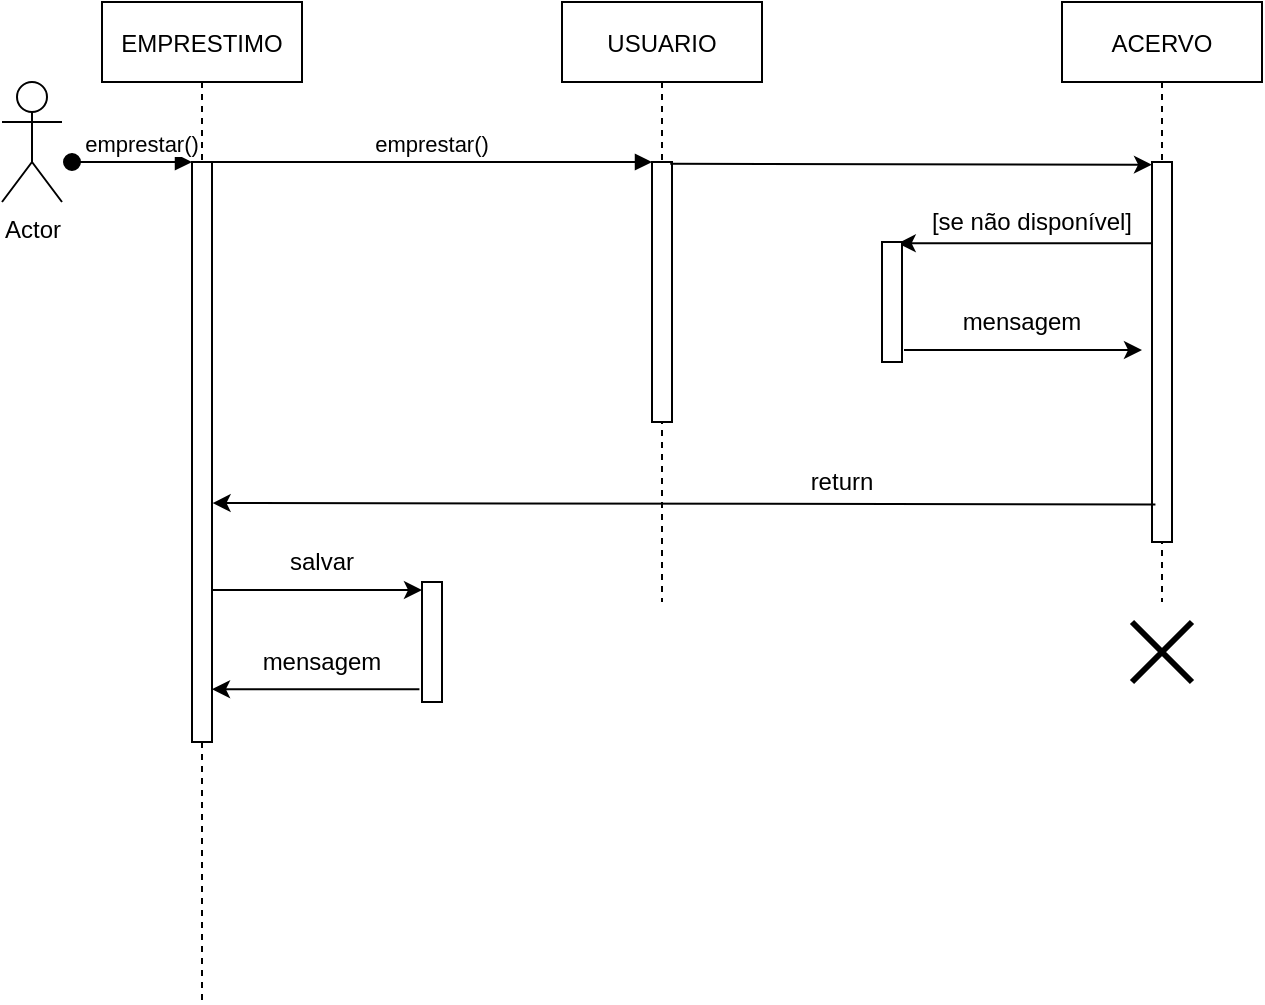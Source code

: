 <mxfile version="13.8.0" type="github">
  <diagram id="kgpKYQtTHZ0yAKxKKP6v" name="Page-1">
    <mxGraphModel dx="1185" dy="662" grid="1" gridSize="10" guides="1" tooltips="1" connect="1" arrows="1" fold="1" page="1" pageScale="1" pageWidth="850" pageHeight="1100" math="0" shadow="0">
      <root>
        <mxCell id="0" />
        <mxCell id="1" parent="0" />
        <mxCell id="3nuBFxr9cyL0pnOWT2aG-1" value="EMPRESTIMO" style="shape=umlLifeline;perimeter=lifelinePerimeter;container=1;collapsible=0;recursiveResize=0;rounded=0;shadow=0;strokeWidth=1;" parent="1" vertex="1">
          <mxGeometry x="110" y="80" width="100" height="500" as="geometry" />
        </mxCell>
        <mxCell id="3nuBFxr9cyL0pnOWT2aG-2" value="" style="points=[];perimeter=orthogonalPerimeter;rounded=0;shadow=0;strokeWidth=1;" parent="3nuBFxr9cyL0pnOWT2aG-1" vertex="1">
          <mxGeometry x="45" y="80" width="10" height="290" as="geometry" />
        </mxCell>
        <mxCell id="3nuBFxr9cyL0pnOWT2aG-3" value="emprestar()" style="verticalAlign=bottom;startArrow=oval;endArrow=block;startSize=8;shadow=0;strokeWidth=1;" parent="3nuBFxr9cyL0pnOWT2aG-1" target="3nuBFxr9cyL0pnOWT2aG-2" edge="1">
          <mxGeometry x="0.167" relative="1" as="geometry">
            <mxPoint x="-15" y="80" as="sourcePoint" />
            <mxPoint as="offset" />
          </mxGeometry>
        </mxCell>
        <mxCell id="3nuBFxr9cyL0pnOWT2aG-5" value="USUARIO" style="shape=umlLifeline;perimeter=lifelinePerimeter;container=1;collapsible=0;recursiveResize=0;rounded=0;shadow=0;strokeWidth=1;" parent="1" vertex="1">
          <mxGeometry x="340" y="80" width="100" height="300" as="geometry" />
        </mxCell>
        <mxCell id="3nuBFxr9cyL0pnOWT2aG-6" value="" style="points=[];perimeter=orthogonalPerimeter;rounded=0;shadow=0;strokeWidth=1;" parent="3nuBFxr9cyL0pnOWT2aG-5" vertex="1">
          <mxGeometry x="45" y="80" width="10" height="130" as="geometry" />
        </mxCell>
        <mxCell id="3nuBFxr9cyL0pnOWT2aG-8" value="emprestar()" style="verticalAlign=bottom;endArrow=block;entryX=0;entryY=0;shadow=0;strokeWidth=1;" parent="1" source="3nuBFxr9cyL0pnOWT2aG-2" target="3nuBFxr9cyL0pnOWT2aG-6" edge="1">
          <mxGeometry relative="1" as="geometry">
            <mxPoint x="275" y="160" as="sourcePoint" />
          </mxGeometry>
        </mxCell>
        <mxCell id="G-zvMkYU_E3-vMsgWcKH-2" value="Actor" style="shape=umlActor;verticalLabelPosition=bottom;verticalAlign=top;html=1;outlineConnect=0;" vertex="1" parent="1">
          <mxGeometry x="60" y="120" width="30" height="60" as="geometry" />
        </mxCell>
        <mxCell id="G-zvMkYU_E3-vMsgWcKH-3" value="ACERVO" style="shape=umlLifeline;perimeter=lifelinePerimeter;container=1;collapsible=0;recursiveResize=0;rounded=0;shadow=0;strokeWidth=1;" vertex="1" parent="1">
          <mxGeometry x="590" y="80" width="100" height="300" as="geometry" />
        </mxCell>
        <mxCell id="G-zvMkYU_E3-vMsgWcKH-4" value="" style="points=[];perimeter=orthogonalPerimeter;rounded=0;shadow=0;strokeWidth=1;" vertex="1" parent="G-zvMkYU_E3-vMsgWcKH-3">
          <mxGeometry x="45" y="80" width="10" height="190" as="geometry" />
        </mxCell>
        <mxCell id="G-zvMkYU_E3-vMsgWcKH-5" value="" style="endArrow=classic;html=1;exitX=0.914;exitY=0.007;exitDx=0;exitDy=0;exitPerimeter=0;entryX=0;entryY=0.007;entryDx=0;entryDy=0;entryPerimeter=0;" edge="1" parent="1" source="3nuBFxr9cyL0pnOWT2aG-6" target="G-zvMkYU_E3-vMsgWcKH-4">
          <mxGeometry width="50" height="50" relative="1" as="geometry">
            <mxPoint x="370" y="270" as="sourcePoint" />
            <mxPoint x="630" y="161" as="targetPoint" />
          </mxGeometry>
        </mxCell>
        <mxCell id="G-zvMkYU_E3-vMsgWcKH-9" value="" style="endArrow=classic;html=1;entryX=0.786;entryY=0.011;entryDx=0;entryDy=0;entryPerimeter=0;" edge="1" parent="1" source="G-zvMkYU_E3-vMsgWcKH-4" target="G-zvMkYU_E3-vMsgWcKH-10">
          <mxGeometry width="50" height="50" relative="1" as="geometry">
            <mxPoint x="550" y="260" as="sourcePoint" />
            <mxPoint x="550" y="201" as="targetPoint" />
          </mxGeometry>
        </mxCell>
        <mxCell id="G-zvMkYU_E3-vMsgWcKH-10" value="" style="points=[];perimeter=orthogonalPerimeter;rounded=0;shadow=0;strokeWidth=1;" vertex="1" parent="1">
          <mxGeometry x="500" y="200" width="10" height="60" as="geometry" />
        </mxCell>
        <mxCell id="G-zvMkYU_E3-vMsgWcKH-11" value="[se não disponível]" style="text;html=1;strokeColor=none;fillColor=none;align=center;verticalAlign=middle;whiteSpace=wrap;rounded=0;" vertex="1" parent="1">
          <mxGeometry x="520" y="180" width="110" height="20" as="geometry" />
        </mxCell>
        <mxCell id="G-zvMkYU_E3-vMsgWcKH-13" value="" style="endArrow=classic;html=1;exitX=1.1;exitY=0.9;exitDx=0;exitDy=0;exitPerimeter=0;" edge="1" parent="1" source="G-zvMkYU_E3-vMsgWcKH-10">
          <mxGeometry width="50" height="50" relative="1" as="geometry">
            <mxPoint x="520" y="258" as="sourcePoint" />
            <mxPoint x="630" y="254" as="targetPoint" />
          </mxGeometry>
        </mxCell>
        <mxCell id="G-zvMkYU_E3-vMsgWcKH-14" value="" style="endArrow=classic;html=1;exitX=0.171;exitY=0.901;exitDx=0;exitDy=0;exitPerimeter=0;entryX=1.029;entryY=0.588;entryDx=0;entryDy=0;entryPerimeter=0;" edge="1" parent="1" source="G-zvMkYU_E3-vMsgWcKH-4" target="3nuBFxr9cyL0pnOWT2aG-2">
          <mxGeometry width="50" height="50" relative="1" as="geometry">
            <mxPoint x="630" y="331" as="sourcePoint" />
            <mxPoint x="230" y="331" as="targetPoint" />
          </mxGeometry>
        </mxCell>
        <mxCell id="G-zvMkYU_E3-vMsgWcKH-16" value="mensagem" style="text;html=1;strokeColor=none;fillColor=none;align=center;verticalAlign=middle;whiteSpace=wrap;rounded=0;" vertex="1" parent="1">
          <mxGeometry x="550" y="230" width="40" height="20" as="geometry" />
        </mxCell>
        <mxCell id="G-zvMkYU_E3-vMsgWcKH-17" value="return" style="text;html=1;strokeColor=none;fillColor=none;align=center;verticalAlign=middle;whiteSpace=wrap;rounded=0;" vertex="1" parent="1">
          <mxGeometry x="460" y="310" width="40" height="20" as="geometry" />
        </mxCell>
        <mxCell id="G-zvMkYU_E3-vMsgWcKH-19" value="" style="endArrow=classic;html=1;" edge="1" parent="1">
          <mxGeometry width="50" height="50" relative="1" as="geometry">
            <mxPoint x="165" y="374" as="sourcePoint" />
            <mxPoint x="270" y="374" as="targetPoint" />
          </mxGeometry>
        </mxCell>
        <mxCell id="G-zvMkYU_E3-vMsgWcKH-21" value="" style="points=[];perimeter=orthogonalPerimeter;rounded=0;shadow=0;strokeWidth=1;" vertex="1" parent="1">
          <mxGeometry x="270" y="370" width="10" height="60" as="geometry" />
        </mxCell>
        <mxCell id="G-zvMkYU_E3-vMsgWcKH-22" value="" style="endArrow=classic;html=1;exitX=-0.129;exitY=0.41;exitDx=0;exitDy=0;exitPerimeter=0;" edge="1" parent="1">
          <mxGeometry width="50" height="50" relative="1" as="geometry">
            <mxPoint x="268.71" y="423.6" as="sourcePoint" />
            <mxPoint x="165" y="423.6" as="targetPoint" />
          </mxGeometry>
        </mxCell>
        <mxCell id="G-zvMkYU_E3-vMsgWcKH-26" value="salvar" style="text;html=1;strokeColor=none;fillColor=none;align=center;verticalAlign=middle;whiteSpace=wrap;rounded=0;" vertex="1" parent="1">
          <mxGeometry x="200" y="350" width="40" height="20" as="geometry" />
        </mxCell>
        <mxCell id="G-zvMkYU_E3-vMsgWcKH-27" value="mensagem" style="text;html=1;strokeColor=none;fillColor=none;align=center;verticalAlign=middle;whiteSpace=wrap;rounded=0;" vertex="1" parent="1">
          <mxGeometry x="200" y="400" width="40" height="20" as="geometry" />
        </mxCell>
        <mxCell id="G-zvMkYU_E3-vMsgWcKH-29" value="" style="shape=umlDestroy;whiteSpace=wrap;html=1;strokeWidth=3;" vertex="1" parent="1">
          <mxGeometry x="625" y="390" width="30" height="30" as="geometry" />
        </mxCell>
      </root>
    </mxGraphModel>
  </diagram>
</mxfile>
